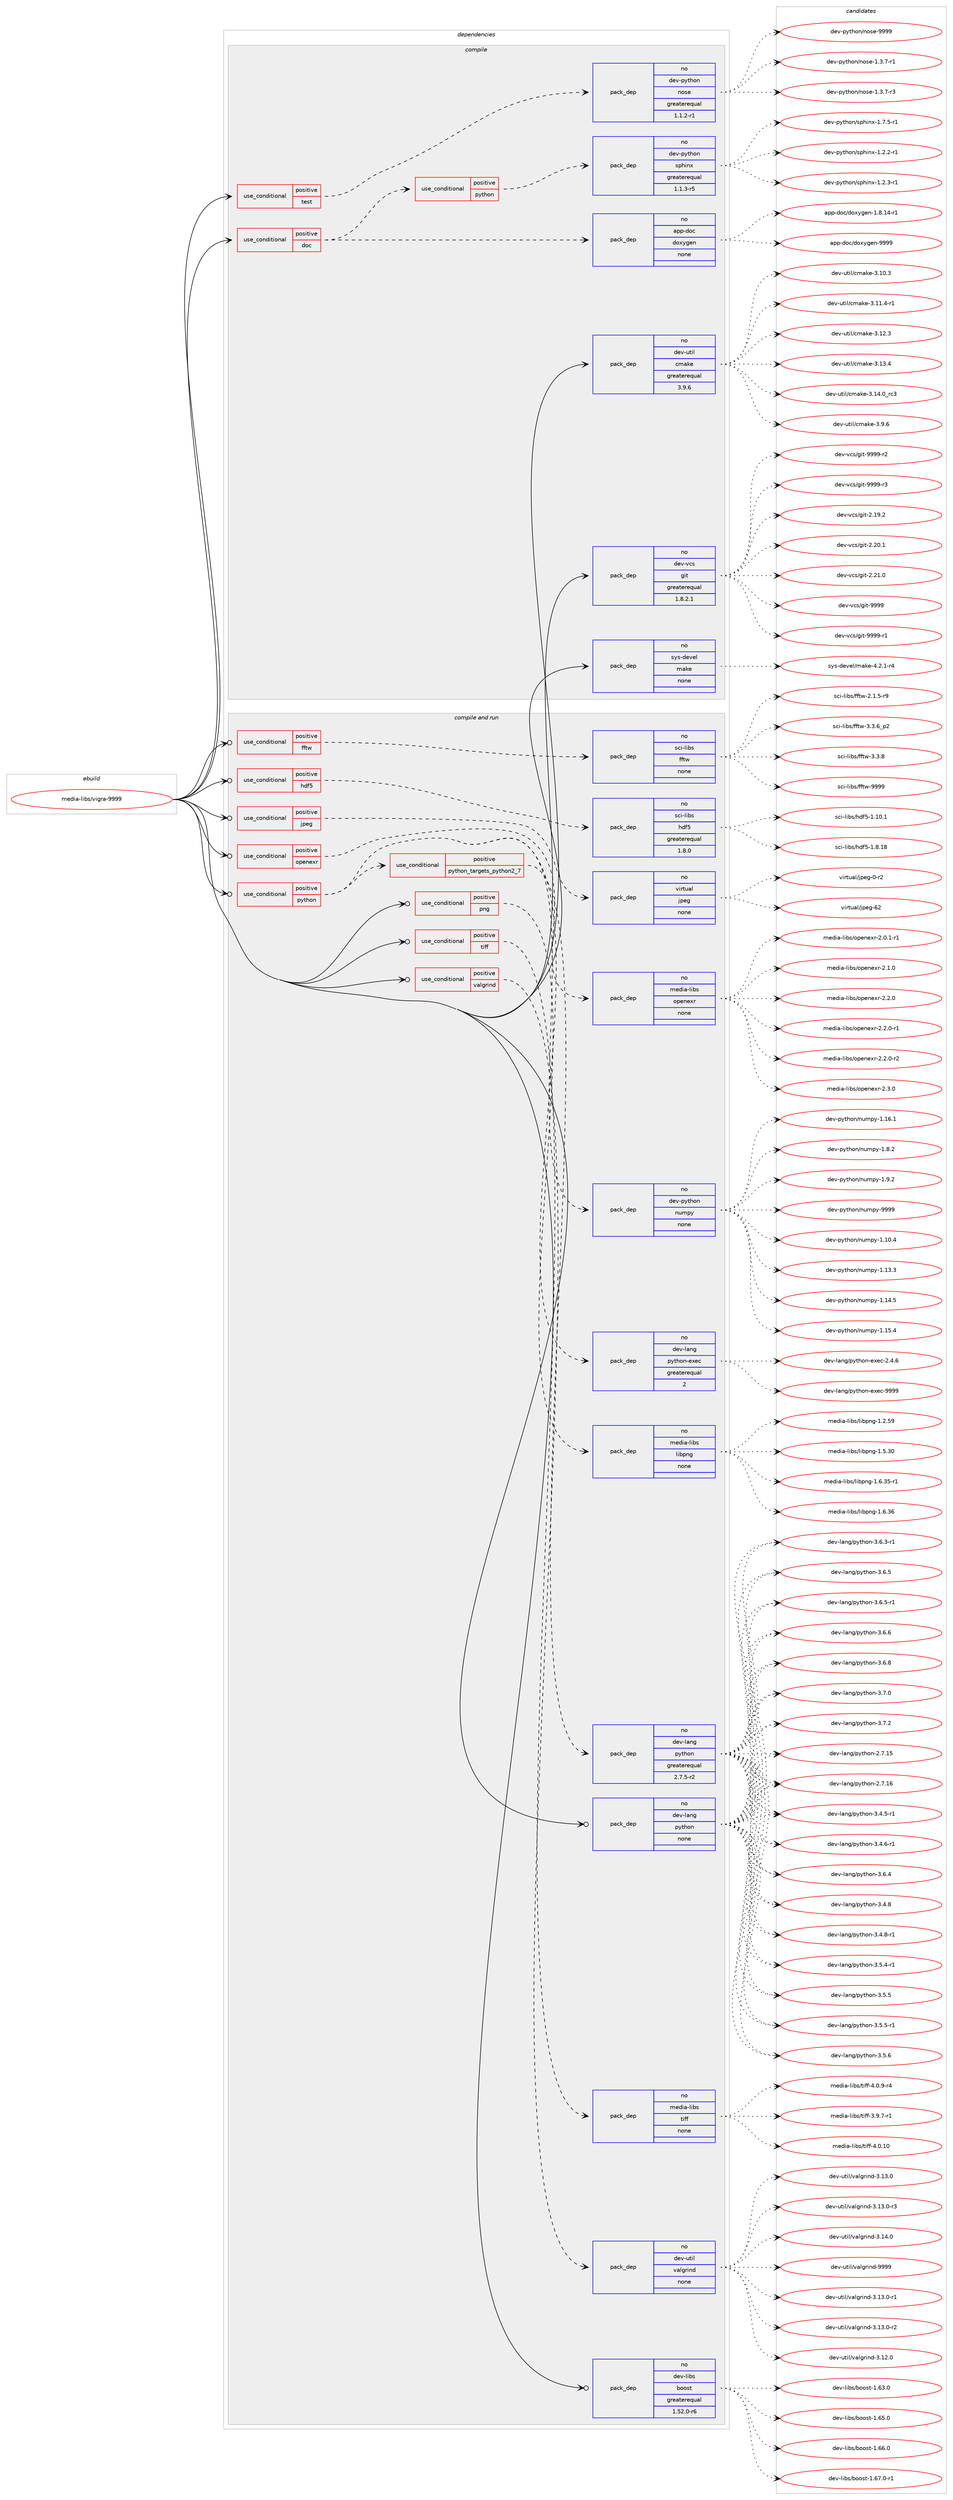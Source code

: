 digraph prolog {

# *************
# Graph options
# *************

newrank=true;
concentrate=true;
compound=true;
graph [rankdir=LR,fontname=Helvetica,fontsize=10,ranksep=1.5];#, ranksep=2.5, nodesep=0.2];
edge  [arrowhead=vee];
node  [fontname=Helvetica,fontsize=10];

# **********
# The ebuild
# **********

subgraph cluster_leftcol {
color=gray;
rank=same;
label=<<i>ebuild</i>>;
id [label="media-libs/vigra-9999", color=red, width=4, href="../media-libs/vigra-9999.svg"];
}

# ****************
# The dependencies
# ****************

subgraph cluster_midcol {
color=gray;
label=<<i>dependencies</i>>;
subgraph cluster_compile {
fillcolor="#eeeeee";
style=filled;
label=<<i>compile</i>>;
subgraph cond436006 {
dependency1618635 [label=<<TABLE BORDER="0" CELLBORDER="1" CELLSPACING="0" CELLPADDING="4"><TR><TD ROWSPAN="3" CELLPADDING="10">use_conditional</TD></TR><TR><TD>positive</TD></TR><TR><TD>doc</TD></TR></TABLE>>, shape=none, color=red];
subgraph pack1156533 {
dependency1618636 [label=<<TABLE BORDER="0" CELLBORDER="1" CELLSPACING="0" CELLPADDING="4" WIDTH="220"><TR><TD ROWSPAN="6" CELLPADDING="30">pack_dep</TD></TR><TR><TD WIDTH="110">no</TD></TR><TR><TD>app-doc</TD></TR><TR><TD>doxygen</TD></TR><TR><TD>none</TD></TR><TR><TD></TD></TR></TABLE>>, shape=none, color=blue];
}
dependency1618635:e -> dependency1618636:w [weight=20,style="dashed",arrowhead="vee"];
subgraph cond436007 {
dependency1618637 [label=<<TABLE BORDER="0" CELLBORDER="1" CELLSPACING="0" CELLPADDING="4"><TR><TD ROWSPAN="3" CELLPADDING="10">use_conditional</TD></TR><TR><TD>positive</TD></TR><TR><TD>python</TD></TR></TABLE>>, shape=none, color=red];
subgraph pack1156534 {
dependency1618638 [label=<<TABLE BORDER="0" CELLBORDER="1" CELLSPACING="0" CELLPADDING="4" WIDTH="220"><TR><TD ROWSPAN="6" CELLPADDING="30">pack_dep</TD></TR><TR><TD WIDTH="110">no</TD></TR><TR><TD>dev-python</TD></TR><TR><TD>sphinx</TD></TR><TR><TD>greaterequal</TD></TR><TR><TD>1.1.3-r5</TD></TR></TABLE>>, shape=none, color=blue];
}
dependency1618637:e -> dependency1618638:w [weight=20,style="dashed",arrowhead="vee"];
}
dependency1618635:e -> dependency1618637:w [weight=20,style="dashed",arrowhead="vee"];
}
id:e -> dependency1618635:w [weight=20,style="solid",arrowhead="vee"];
subgraph cond436008 {
dependency1618639 [label=<<TABLE BORDER="0" CELLBORDER="1" CELLSPACING="0" CELLPADDING="4"><TR><TD ROWSPAN="3" CELLPADDING="10">use_conditional</TD></TR><TR><TD>positive</TD></TR><TR><TD>test</TD></TR></TABLE>>, shape=none, color=red];
subgraph pack1156535 {
dependency1618640 [label=<<TABLE BORDER="0" CELLBORDER="1" CELLSPACING="0" CELLPADDING="4" WIDTH="220"><TR><TD ROWSPAN="6" CELLPADDING="30">pack_dep</TD></TR><TR><TD WIDTH="110">no</TD></TR><TR><TD>dev-python</TD></TR><TR><TD>nose</TD></TR><TR><TD>greaterequal</TD></TR><TR><TD>1.1.2-r1</TD></TR></TABLE>>, shape=none, color=blue];
}
dependency1618639:e -> dependency1618640:w [weight=20,style="dashed",arrowhead="vee"];
}
id:e -> dependency1618639:w [weight=20,style="solid",arrowhead="vee"];
subgraph pack1156536 {
dependency1618641 [label=<<TABLE BORDER="0" CELLBORDER="1" CELLSPACING="0" CELLPADDING="4" WIDTH="220"><TR><TD ROWSPAN="6" CELLPADDING="30">pack_dep</TD></TR><TR><TD WIDTH="110">no</TD></TR><TR><TD>dev-util</TD></TR><TR><TD>cmake</TD></TR><TR><TD>greaterequal</TD></TR><TR><TD>3.9.6</TD></TR></TABLE>>, shape=none, color=blue];
}
id:e -> dependency1618641:w [weight=20,style="solid",arrowhead="vee"];
subgraph pack1156537 {
dependency1618642 [label=<<TABLE BORDER="0" CELLBORDER="1" CELLSPACING="0" CELLPADDING="4" WIDTH="220"><TR><TD ROWSPAN="6" CELLPADDING="30">pack_dep</TD></TR><TR><TD WIDTH="110">no</TD></TR><TR><TD>dev-vcs</TD></TR><TR><TD>git</TD></TR><TR><TD>greaterequal</TD></TR><TR><TD>1.8.2.1</TD></TR></TABLE>>, shape=none, color=blue];
}
id:e -> dependency1618642:w [weight=20,style="solid",arrowhead="vee"];
subgraph pack1156538 {
dependency1618643 [label=<<TABLE BORDER="0" CELLBORDER="1" CELLSPACING="0" CELLPADDING="4" WIDTH="220"><TR><TD ROWSPAN="6" CELLPADDING="30">pack_dep</TD></TR><TR><TD WIDTH="110">no</TD></TR><TR><TD>sys-devel</TD></TR><TR><TD>make</TD></TR><TR><TD>none</TD></TR><TR><TD></TD></TR></TABLE>>, shape=none, color=blue];
}
id:e -> dependency1618643:w [weight=20,style="solid",arrowhead="vee"];
}
subgraph cluster_compileandrun {
fillcolor="#eeeeee";
style=filled;
label=<<i>compile and run</i>>;
subgraph cond436009 {
dependency1618644 [label=<<TABLE BORDER="0" CELLBORDER="1" CELLSPACING="0" CELLPADDING="4"><TR><TD ROWSPAN="3" CELLPADDING="10">use_conditional</TD></TR><TR><TD>positive</TD></TR><TR><TD>fftw</TD></TR></TABLE>>, shape=none, color=red];
subgraph pack1156539 {
dependency1618645 [label=<<TABLE BORDER="0" CELLBORDER="1" CELLSPACING="0" CELLPADDING="4" WIDTH="220"><TR><TD ROWSPAN="6" CELLPADDING="30">pack_dep</TD></TR><TR><TD WIDTH="110">no</TD></TR><TR><TD>sci-libs</TD></TR><TR><TD>fftw</TD></TR><TR><TD>none</TD></TR><TR><TD></TD></TR></TABLE>>, shape=none, color=blue];
}
dependency1618644:e -> dependency1618645:w [weight=20,style="dashed",arrowhead="vee"];
}
id:e -> dependency1618644:w [weight=20,style="solid",arrowhead="odotvee"];
subgraph cond436010 {
dependency1618646 [label=<<TABLE BORDER="0" CELLBORDER="1" CELLSPACING="0" CELLPADDING="4"><TR><TD ROWSPAN="3" CELLPADDING="10">use_conditional</TD></TR><TR><TD>positive</TD></TR><TR><TD>hdf5</TD></TR></TABLE>>, shape=none, color=red];
subgraph pack1156540 {
dependency1618647 [label=<<TABLE BORDER="0" CELLBORDER="1" CELLSPACING="0" CELLPADDING="4" WIDTH="220"><TR><TD ROWSPAN="6" CELLPADDING="30">pack_dep</TD></TR><TR><TD WIDTH="110">no</TD></TR><TR><TD>sci-libs</TD></TR><TR><TD>hdf5</TD></TR><TR><TD>greaterequal</TD></TR><TR><TD>1.8.0</TD></TR></TABLE>>, shape=none, color=blue];
}
dependency1618646:e -> dependency1618647:w [weight=20,style="dashed",arrowhead="vee"];
}
id:e -> dependency1618646:w [weight=20,style="solid",arrowhead="odotvee"];
subgraph cond436011 {
dependency1618648 [label=<<TABLE BORDER="0" CELLBORDER="1" CELLSPACING="0" CELLPADDING="4"><TR><TD ROWSPAN="3" CELLPADDING="10">use_conditional</TD></TR><TR><TD>positive</TD></TR><TR><TD>jpeg</TD></TR></TABLE>>, shape=none, color=red];
subgraph pack1156541 {
dependency1618649 [label=<<TABLE BORDER="0" CELLBORDER="1" CELLSPACING="0" CELLPADDING="4" WIDTH="220"><TR><TD ROWSPAN="6" CELLPADDING="30">pack_dep</TD></TR><TR><TD WIDTH="110">no</TD></TR><TR><TD>virtual</TD></TR><TR><TD>jpeg</TD></TR><TR><TD>none</TD></TR><TR><TD></TD></TR></TABLE>>, shape=none, color=blue];
}
dependency1618648:e -> dependency1618649:w [weight=20,style="dashed",arrowhead="vee"];
}
id:e -> dependency1618648:w [weight=20,style="solid",arrowhead="odotvee"];
subgraph cond436012 {
dependency1618650 [label=<<TABLE BORDER="0" CELLBORDER="1" CELLSPACING="0" CELLPADDING="4"><TR><TD ROWSPAN="3" CELLPADDING="10">use_conditional</TD></TR><TR><TD>positive</TD></TR><TR><TD>openexr</TD></TR></TABLE>>, shape=none, color=red];
subgraph pack1156542 {
dependency1618651 [label=<<TABLE BORDER="0" CELLBORDER="1" CELLSPACING="0" CELLPADDING="4" WIDTH="220"><TR><TD ROWSPAN="6" CELLPADDING="30">pack_dep</TD></TR><TR><TD WIDTH="110">no</TD></TR><TR><TD>media-libs</TD></TR><TR><TD>openexr</TD></TR><TR><TD>none</TD></TR><TR><TD></TD></TR></TABLE>>, shape=none, color=blue];
}
dependency1618650:e -> dependency1618651:w [weight=20,style="dashed",arrowhead="vee"];
}
id:e -> dependency1618650:w [weight=20,style="solid",arrowhead="odotvee"];
subgraph cond436013 {
dependency1618652 [label=<<TABLE BORDER="0" CELLBORDER="1" CELLSPACING="0" CELLPADDING="4"><TR><TD ROWSPAN="3" CELLPADDING="10">use_conditional</TD></TR><TR><TD>positive</TD></TR><TR><TD>png</TD></TR></TABLE>>, shape=none, color=red];
subgraph pack1156543 {
dependency1618653 [label=<<TABLE BORDER="0" CELLBORDER="1" CELLSPACING="0" CELLPADDING="4" WIDTH="220"><TR><TD ROWSPAN="6" CELLPADDING="30">pack_dep</TD></TR><TR><TD WIDTH="110">no</TD></TR><TR><TD>media-libs</TD></TR><TR><TD>libpng</TD></TR><TR><TD>none</TD></TR><TR><TD></TD></TR></TABLE>>, shape=none, color=blue];
}
dependency1618652:e -> dependency1618653:w [weight=20,style="dashed",arrowhead="vee"];
}
id:e -> dependency1618652:w [weight=20,style="solid",arrowhead="odotvee"];
subgraph cond436014 {
dependency1618654 [label=<<TABLE BORDER="0" CELLBORDER="1" CELLSPACING="0" CELLPADDING="4"><TR><TD ROWSPAN="3" CELLPADDING="10">use_conditional</TD></TR><TR><TD>positive</TD></TR><TR><TD>python</TD></TR></TABLE>>, shape=none, color=red];
subgraph cond436015 {
dependency1618655 [label=<<TABLE BORDER="0" CELLBORDER="1" CELLSPACING="0" CELLPADDING="4"><TR><TD ROWSPAN="3" CELLPADDING="10">use_conditional</TD></TR><TR><TD>positive</TD></TR><TR><TD>python_targets_python2_7</TD></TR></TABLE>>, shape=none, color=red];
subgraph pack1156544 {
dependency1618656 [label=<<TABLE BORDER="0" CELLBORDER="1" CELLSPACING="0" CELLPADDING="4" WIDTH="220"><TR><TD ROWSPAN="6" CELLPADDING="30">pack_dep</TD></TR><TR><TD WIDTH="110">no</TD></TR><TR><TD>dev-lang</TD></TR><TR><TD>python</TD></TR><TR><TD>greaterequal</TD></TR><TR><TD>2.7.5-r2</TD></TR></TABLE>>, shape=none, color=blue];
}
dependency1618655:e -> dependency1618656:w [weight=20,style="dashed",arrowhead="vee"];
}
dependency1618654:e -> dependency1618655:w [weight=20,style="dashed",arrowhead="vee"];
subgraph pack1156545 {
dependency1618657 [label=<<TABLE BORDER="0" CELLBORDER="1" CELLSPACING="0" CELLPADDING="4" WIDTH="220"><TR><TD ROWSPAN="6" CELLPADDING="30">pack_dep</TD></TR><TR><TD WIDTH="110">no</TD></TR><TR><TD>dev-lang</TD></TR><TR><TD>python-exec</TD></TR><TR><TD>greaterequal</TD></TR><TR><TD>2</TD></TR></TABLE>>, shape=none, color=blue];
}
dependency1618654:e -> dependency1618657:w [weight=20,style="dashed",arrowhead="vee"];
subgraph pack1156546 {
dependency1618658 [label=<<TABLE BORDER="0" CELLBORDER="1" CELLSPACING="0" CELLPADDING="4" WIDTH="220"><TR><TD ROWSPAN="6" CELLPADDING="30">pack_dep</TD></TR><TR><TD WIDTH="110">no</TD></TR><TR><TD>dev-python</TD></TR><TR><TD>numpy</TD></TR><TR><TD>none</TD></TR><TR><TD></TD></TR></TABLE>>, shape=none, color=blue];
}
dependency1618654:e -> dependency1618658:w [weight=20,style="dashed",arrowhead="vee"];
}
id:e -> dependency1618654:w [weight=20,style="solid",arrowhead="odotvee"];
subgraph cond436016 {
dependency1618659 [label=<<TABLE BORDER="0" CELLBORDER="1" CELLSPACING="0" CELLPADDING="4"><TR><TD ROWSPAN="3" CELLPADDING="10">use_conditional</TD></TR><TR><TD>positive</TD></TR><TR><TD>tiff</TD></TR></TABLE>>, shape=none, color=red];
subgraph pack1156547 {
dependency1618660 [label=<<TABLE BORDER="0" CELLBORDER="1" CELLSPACING="0" CELLPADDING="4" WIDTH="220"><TR><TD ROWSPAN="6" CELLPADDING="30">pack_dep</TD></TR><TR><TD WIDTH="110">no</TD></TR><TR><TD>media-libs</TD></TR><TR><TD>tiff</TD></TR><TR><TD>none</TD></TR><TR><TD></TD></TR></TABLE>>, shape=none, color=blue];
}
dependency1618659:e -> dependency1618660:w [weight=20,style="dashed",arrowhead="vee"];
}
id:e -> dependency1618659:w [weight=20,style="solid",arrowhead="odotvee"];
subgraph cond436017 {
dependency1618661 [label=<<TABLE BORDER="0" CELLBORDER="1" CELLSPACING="0" CELLPADDING="4"><TR><TD ROWSPAN="3" CELLPADDING="10">use_conditional</TD></TR><TR><TD>positive</TD></TR><TR><TD>valgrind</TD></TR></TABLE>>, shape=none, color=red];
subgraph pack1156548 {
dependency1618662 [label=<<TABLE BORDER="0" CELLBORDER="1" CELLSPACING="0" CELLPADDING="4" WIDTH="220"><TR><TD ROWSPAN="6" CELLPADDING="30">pack_dep</TD></TR><TR><TD WIDTH="110">no</TD></TR><TR><TD>dev-util</TD></TR><TR><TD>valgrind</TD></TR><TR><TD>none</TD></TR><TR><TD></TD></TR></TABLE>>, shape=none, color=blue];
}
dependency1618661:e -> dependency1618662:w [weight=20,style="dashed",arrowhead="vee"];
}
id:e -> dependency1618661:w [weight=20,style="solid",arrowhead="odotvee"];
subgraph pack1156549 {
dependency1618663 [label=<<TABLE BORDER="0" CELLBORDER="1" CELLSPACING="0" CELLPADDING="4" WIDTH="220"><TR><TD ROWSPAN="6" CELLPADDING="30">pack_dep</TD></TR><TR><TD WIDTH="110">no</TD></TR><TR><TD>dev-lang</TD></TR><TR><TD>python</TD></TR><TR><TD>none</TD></TR><TR><TD></TD></TR></TABLE>>, shape=none, color=blue];
}
id:e -> dependency1618663:w [weight=20,style="solid",arrowhead="odotvee"];
subgraph pack1156550 {
dependency1618664 [label=<<TABLE BORDER="0" CELLBORDER="1" CELLSPACING="0" CELLPADDING="4" WIDTH="220"><TR><TD ROWSPAN="6" CELLPADDING="30">pack_dep</TD></TR><TR><TD WIDTH="110">no</TD></TR><TR><TD>dev-libs</TD></TR><TR><TD>boost</TD></TR><TR><TD>greaterequal</TD></TR><TR><TD>1.52.0-r6</TD></TR></TABLE>>, shape=none, color=blue];
}
id:e -> dependency1618664:w [weight=20,style="solid",arrowhead="odotvee"];
}
subgraph cluster_run {
fillcolor="#eeeeee";
style=filled;
label=<<i>run</i>>;
}
}

# **************
# The candidates
# **************

subgraph cluster_choices {
rank=same;
color=gray;
label=<<i>candidates</i>>;

subgraph choice1156533 {
color=black;
nodesep=1;
choice97112112451001119947100111120121103101110454946564649524511449 [label="app-doc/doxygen-1.8.14-r1", color=red, width=4,href="../app-doc/doxygen-1.8.14-r1.svg"];
choice971121124510011199471001111201211031011104557575757 [label="app-doc/doxygen-9999", color=red, width=4,href="../app-doc/doxygen-9999.svg"];
dependency1618636:e -> choice97112112451001119947100111120121103101110454946564649524511449:w [style=dotted,weight="100"];
dependency1618636:e -> choice971121124510011199471001111201211031011104557575757:w [style=dotted,weight="100"];
}
subgraph choice1156534 {
color=black;
nodesep=1;
choice10010111845112121116104111110471151121041051101204549465046504511449 [label="dev-python/sphinx-1.2.2-r1", color=red, width=4,href="../dev-python/sphinx-1.2.2-r1.svg"];
choice10010111845112121116104111110471151121041051101204549465046514511449 [label="dev-python/sphinx-1.2.3-r1", color=red, width=4,href="../dev-python/sphinx-1.2.3-r1.svg"];
choice10010111845112121116104111110471151121041051101204549465546534511449 [label="dev-python/sphinx-1.7.5-r1", color=red, width=4,href="../dev-python/sphinx-1.7.5-r1.svg"];
dependency1618638:e -> choice10010111845112121116104111110471151121041051101204549465046504511449:w [style=dotted,weight="100"];
dependency1618638:e -> choice10010111845112121116104111110471151121041051101204549465046514511449:w [style=dotted,weight="100"];
dependency1618638:e -> choice10010111845112121116104111110471151121041051101204549465546534511449:w [style=dotted,weight="100"];
}
subgraph choice1156535 {
color=black;
nodesep=1;
choice10010111845112121116104111110471101111151014549465146554511449 [label="dev-python/nose-1.3.7-r1", color=red, width=4,href="../dev-python/nose-1.3.7-r1.svg"];
choice10010111845112121116104111110471101111151014549465146554511451 [label="dev-python/nose-1.3.7-r3", color=red, width=4,href="../dev-python/nose-1.3.7-r3.svg"];
choice10010111845112121116104111110471101111151014557575757 [label="dev-python/nose-9999", color=red, width=4,href="../dev-python/nose-9999.svg"];
dependency1618640:e -> choice10010111845112121116104111110471101111151014549465146554511449:w [style=dotted,weight="100"];
dependency1618640:e -> choice10010111845112121116104111110471101111151014549465146554511451:w [style=dotted,weight="100"];
dependency1618640:e -> choice10010111845112121116104111110471101111151014557575757:w [style=dotted,weight="100"];
}
subgraph choice1156536 {
color=black;
nodesep=1;
choice1001011184511711610510847991099710710145514649484651 [label="dev-util/cmake-3.10.3", color=red, width=4,href="../dev-util/cmake-3.10.3.svg"];
choice10010111845117116105108479910997107101455146494946524511449 [label="dev-util/cmake-3.11.4-r1", color=red, width=4,href="../dev-util/cmake-3.11.4-r1.svg"];
choice1001011184511711610510847991099710710145514649504651 [label="dev-util/cmake-3.12.3", color=red, width=4,href="../dev-util/cmake-3.12.3.svg"];
choice1001011184511711610510847991099710710145514649514652 [label="dev-util/cmake-3.13.4", color=red, width=4,href="../dev-util/cmake-3.13.4.svg"];
choice1001011184511711610510847991099710710145514649524648951149951 [label="dev-util/cmake-3.14.0_rc3", color=red, width=4,href="../dev-util/cmake-3.14.0_rc3.svg"];
choice10010111845117116105108479910997107101455146574654 [label="dev-util/cmake-3.9.6", color=red, width=4,href="../dev-util/cmake-3.9.6.svg"];
dependency1618641:e -> choice1001011184511711610510847991099710710145514649484651:w [style=dotted,weight="100"];
dependency1618641:e -> choice10010111845117116105108479910997107101455146494946524511449:w [style=dotted,weight="100"];
dependency1618641:e -> choice1001011184511711610510847991099710710145514649504651:w [style=dotted,weight="100"];
dependency1618641:e -> choice1001011184511711610510847991099710710145514649514652:w [style=dotted,weight="100"];
dependency1618641:e -> choice1001011184511711610510847991099710710145514649524648951149951:w [style=dotted,weight="100"];
dependency1618641:e -> choice10010111845117116105108479910997107101455146574654:w [style=dotted,weight="100"];
}
subgraph choice1156537 {
color=black;
nodesep=1;
choice10010111845118991154710310511645504649574650 [label="dev-vcs/git-2.19.2", color=red, width=4,href="../dev-vcs/git-2.19.2.svg"];
choice10010111845118991154710310511645504650484649 [label="dev-vcs/git-2.20.1", color=red, width=4,href="../dev-vcs/git-2.20.1.svg"];
choice10010111845118991154710310511645504650494648 [label="dev-vcs/git-2.21.0", color=red, width=4,href="../dev-vcs/git-2.21.0.svg"];
choice1001011184511899115471031051164557575757 [label="dev-vcs/git-9999", color=red, width=4,href="../dev-vcs/git-9999.svg"];
choice10010111845118991154710310511645575757574511449 [label="dev-vcs/git-9999-r1", color=red, width=4,href="../dev-vcs/git-9999-r1.svg"];
choice10010111845118991154710310511645575757574511450 [label="dev-vcs/git-9999-r2", color=red, width=4,href="../dev-vcs/git-9999-r2.svg"];
choice10010111845118991154710310511645575757574511451 [label="dev-vcs/git-9999-r3", color=red, width=4,href="../dev-vcs/git-9999-r3.svg"];
dependency1618642:e -> choice10010111845118991154710310511645504649574650:w [style=dotted,weight="100"];
dependency1618642:e -> choice10010111845118991154710310511645504650484649:w [style=dotted,weight="100"];
dependency1618642:e -> choice10010111845118991154710310511645504650494648:w [style=dotted,weight="100"];
dependency1618642:e -> choice1001011184511899115471031051164557575757:w [style=dotted,weight="100"];
dependency1618642:e -> choice10010111845118991154710310511645575757574511449:w [style=dotted,weight="100"];
dependency1618642:e -> choice10010111845118991154710310511645575757574511450:w [style=dotted,weight="100"];
dependency1618642:e -> choice10010111845118991154710310511645575757574511451:w [style=dotted,weight="100"];
}
subgraph choice1156538 {
color=black;
nodesep=1;
choice1151211154510010111810110847109971071014552465046494511452 [label="sys-devel/make-4.2.1-r4", color=red, width=4,href="../sys-devel/make-4.2.1-r4.svg"];
dependency1618643:e -> choice1151211154510010111810110847109971071014552465046494511452:w [style=dotted,weight="100"];
}
subgraph choice1156539 {
color=black;
nodesep=1;
choice115991054510810598115471021021161194550464946534511457 [label="sci-libs/fftw-2.1.5-r9", color=red, width=4,href="../sci-libs/fftw-2.1.5-r9.svg"];
choice115991054510810598115471021021161194551465146549511250 [label="sci-libs/fftw-3.3.6_p2", color=red, width=4,href="../sci-libs/fftw-3.3.6_p2.svg"];
choice11599105451081059811547102102116119455146514656 [label="sci-libs/fftw-3.3.8", color=red, width=4,href="../sci-libs/fftw-3.3.8.svg"];
choice115991054510810598115471021021161194557575757 [label="sci-libs/fftw-9999", color=red, width=4,href="../sci-libs/fftw-9999.svg"];
dependency1618645:e -> choice115991054510810598115471021021161194550464946534511457:w [style=dotted,weight="100"];
dependency1618645:e -> choice115991054510810598115471021021161194551465146549511250:w [style=dotted,weight="100"];
dependency1618645:e -> choice11599105451081059811547102102116119455146514656:w [style=dotted,weight="100"];
dependency1618645:e -> choice115991054510810598115471021021161194557575757:w [style=dotted,weight="100"];
}
subgraph choice1156540 {
color=black;
nodesep=1;
choice115991054510810598115471041001025345494649484649 [label="sci-libs/hdf5-1.10.1", color=red, width=4,href="../sci-libs/hdf5-1.10.1.svg"];
choice115991054510810598115471041001025345494656464956 [label="sci-libs/hdf5-1.8.18", color=red, width=4,href="../sci-libs/hdf5-1.8.18.svg"];
dependency1618647:e -> choice115991054510810598115471041001025345494649484649:w [style=dotted,weight="100"];
dependency1618647:e -> choice115991054510810598115471041001025345494656464956:w [style=dotted,weight="100"];
}
subgraph choice1156541 {
color=black;
nodesep=1;
choice118105114116117971084710611210110345484511450 [label="virtual/jpeg-0-r2", color=red, width=4,href="../virtual/jpeg-0-r2.svg"];
choice1181051141161179710847106112101103455450 [label="virtual/jpeg-62", color=red, width=4,href="../virtual/jpeg-62.svg"];
dependency1618649:e -> choice118105114116117971084710611210110345484511450:w [style=dotted,weight="100"];
dependency1618649:e -> choice1181051141161179710847106112101103455450:w [style=dotted,weight="100"];
}
subgraph choice1156542 {
color=black;
nodesep=1;
choice109101100105974510810598115471111121011101011201144550464846494511449 [label="media-libs/openexr-2.0.1-r1", color=red, width=4,href="../media-libs/openexr-2.0.1-r1.svg"];
choice10910110010597451081059811547111112101110101120114455046494648 [label="media-libs/openexr-2.1.0", color=red, width=4,href="../media-libs/openexr-2.1.0.svg"];
choice10910110010597451081059811547111112101110101120114455046504648 [label="media-libs/openexr-2.2.0", color=red, width=4,href="../media-libs/openexr-2.2.0.svg"];
choice109101100105974510810598115471111121011101011201144550465046484511449 [label="media-libs/openexr-2.2.0-r1", color=red, width=4,href="../media-libs/openexr-2.2.0-r1.svg"];
choice109101100105974510810598115471111121011101011201144550465046484511450 [label="media-libs/openexr-2.2.0-r2", color=red, width=4,href="../media-libs/openexr-2.2.0-r2.svg"];
choice10910110010597451081059811547111112101110101120114455046514648 [label="media-libs/openexr-2.3.0", color=red, width=4,href="../media-libs/openexr-2.3.0.svg"];
dependency1618651:e -> choice109101100105974510810598115471111121011101011201144550464846494511449:w [style=dotted,weight="100"];
dependency1618651:e -> choice10910110010597451081059811547111112101110101120114455046494648:w [style=dotted,weight="100"];
dependency1618651:e -> choice10910110010597451081059811547111112101110101120114455046504648:w [style=dotted,weight="100"];
dependency1618651:e -> choice109101100105974510810598115471111121011101011201144550465046484511449:w [style=dotted,weight="100"];
dependency1618651:e -> choice109101100105974510810598115471111121011101011201144550465046484511450:w [style=dotted,weight="100"];
dependency1618651:e -> choice10910110010597451081059811547111112101110101120114455046514648:w [style=dotted,weight="100"];
}
subgraph choice1156543 {
color=black;
nodesep=1;
choice109101100105974510810598115471081059811211010345494650465357 [label="media-libs/libpng-1.2.59", color=red, width=4,href="../media-libs/libpng-1.2.59.svg"];
choice109101100105974510810598115471081059811211010345494653465148 [label="media-libs/libpng-1.5.30", color=red, width=4,href="../media-libs/libpng-1.5.30.svg"];
choice1091011001059745108105981154710810598112110103454946544651534511449 [label="media-libs/libpng-1.6.35-r1", color=red, width=4,href="../media-libs/libpng-1.6.35-r1.svg"];
choice109101100105974510810598115471081059811211010345494654465154 [label="media-libs/libpng-1.6.36", color=red, width=4,href="../media-libs/libpng-1.6.36.svg"];
dependency1618653:e -> choice109101100105974510810598115471081059811211010345494650465357:w [style=dotted,weight="100"];
dependency1618653:e -> choice109101100105974510810598115471081059811211010345494653465148:w [style=dotted,weight="100"];
dependency1618653:e -> choice1091011001059745108105981154710810598112110103454946544651534511449:w [style=dotted,weight="100"];
dependency1618653:e -> choice109101100105974510810598115471081059811211010345494654465154:w [style=dotted,weight="100"];
}
subgraph choice1156544 {
color=black;
nodesep=1;
choice10010111845108971101034711212111610411111045504655464953 [label="dev-lang/python-2.7.15", color=red, width=4,href="../dev-lang/python-2.7.15.svg"];
choice10010111845108971101034711212111610411111045504655464954 [label="dev-lang/python-2.7.16", color=red, width=4,href="../dev-lang/python-2.7.16.svg"];
choice1001011184510897110103471121211161041111104551465246534511449 [label="dev-lang/python-3.4.5-r1", color=red, width=4,href="../dev-lang/python-3.4.5-r1.svg"];
choice1001011184510897110103471121211161041111104551465246544511449 [label="dev-lang/python-3.4.6-r1", color=red, width=4,href="../dev-lang/python-3.4.6-r1.svg"];
choice100101118451089711010347112121116104111110455146524656 [label="dev-lang/python-3.4.8", color=red, width=4,href="../dev-lang/python-3.4.8.svg"];
choice1001011184510897110103471121211161041111104551465246564511449 [label="dev-lang/python-3.4.8-r1", color=red, width=4,href="../dev-lang/python-3.4.8-r1.svg"];
choice1001011184510897110103471121211161041111104551465346524511449 [label="dev-lang/python-3.5.4-r1", color=red, width=4,href="../dev-lang/python-3.5.4-r1.svg"];
choice100101118451089711010347112121116104111110455146534653 [label="dev-lang/python-3.5.5", color=red, width=4,href="../dev-lang/python-3.5.5.svg"];
choice1001011184510897110103471121211161041111104551465346534511449 [label="dev-lang/python-3.5.5-r1", color=red, width=4,href="../dev-lang/python-3.5.5-r1.svg"];
choice100101118451089711010347112121116104111110455146534654 [label="dev-lang/python-3.5.6", color=red, width=4,href="../dev-lang/python-3.5.6.svg"];
choice1001011184510897110103471121211161041111104551465446514511449 [label="dev-lang/python-3.6.3-r1", color=red, width=4,href="../dev-lang/python-3.6.3-r1.svg"];
choice100101118451089711010347112121116104111110455146544652 [label="dev-lang/python-3.6.4", color=red, width=4,href="../dev-lang/python-3.6.4.svg"];
choice100101118451089711010347112121116104111110455146544653 [label="dev-lang/python-3.6.5", color=red, width=4,href="../dev-lang/python-3.6.5.svg"];
choice1001011184510897110103471121211161041111104551465446534511449 [label="dev-lang/python-3.6.5-r1", color=red, width=4,href="../dev-lang/python-3.6.5-r1.svg"];
choice100101118451089711010347112121116104111110455146544654 [label="dev-lang/python-3.6.6", color=red, width=4,href="../dev-lang/python-3.6.6.svg"];
choice100101118451089711010347112121116104111110455146544656 [label="dev-lang/python-3.6.8", color=red, width=4,href="../dev-lang/python-3.6.8.svg"];
choice100101118451089711010347112121116104111110455146554648 [label="dev-lang/python-3.7.0", color=red, width=4,href="../dev-lang/python-3.7.0.svg"];
choice100101118451089711010347112121116104111110455146554650 [label="dev-lang/python-3.7.2", color=red, width=4,href="../dev-lang/python-3.7.2.svg"];
dependency1618656:e -> choice10010111845108971101034711212111610411111045504655464953:w [style=dotted,weight="100"];
dependency1618656:e -> choice10010111845108971101034711212111610411111045504655464954:w [style=dotted,weight="100"];
dependency1618656:e -> choice1001011184510897110103471121211161041111104551465246534511449:w [style=dotted,weight="100"];
dependency1618656:e -> choice1001011184510897110103471121211161041111104551465246544511449:w [style=dotted,weight="100"];
dependency1618656:e -> choice100101118451089711010347112121116104111110455146524656:w [style=dotted,weight="100"];
dependency1618656:e -> choice1001011184510897110103471121211161041111104551465246564511449:w [style=dotted,weight="100"];
dependency1618656:e -> choice1001011184510897110103471121211161041111104551465346524511449:w [style=dotted,weight="100"];
dependency1618656:e -> choice100101118451089711010347112121116104111110455146534653:w [style=dotted,weight="100"];
dependency1618656:e -> choice1001011184510897110103471121211161041111104551465346534511449:w [style=dotted,weight="100"];
dependency1618656:e -> choice100101118451089711010347112121116104111110455146534654:w [style=dotted,weight="100"];
dependency1618656:e -> choice1001011184510897110103471121211161041111104551465446514511449:w [style=dotted,weight="100"];
dependency1618656:e -> choice100101118451089711010347112121116104111110455146544652:w [style=dotted,weight="100"];
dependency1618656:e -> choice100101118451089711010347112121116104111110455146544653:w [style=dotted,weight="100"];
dependency1618656:e -> choice1001011184510897110103471121211161041111104551465446534511449:w [style=dotted,weight="100"];
dependency1618656:e -> choice100101118451089711010347112121116104111110455146544654:w [style=dotted,weight="100"];
dependency1618656:e -> choice100101118451089711010347112121116104111110455146544656:w [style=dotted,weight="100"];
dependency1618656:e -> choice100101118451089711010347112121116104111110455146554648:w [style=dotted,weight="100"];
dependency1618656:e -> choice100101118451089711010347112121116104111110455146554650:w [style=dotted,weight="100"];
}
subgraph choice1156545 {
color=black;
nodesep=1;
choice1001011184510897110103471121211161041111104510112010199455046524654 [label="dev-lang/python-exec-2.4.6", color=red, width=4,href="../dev-lang/python-exec-2.4.6.svg"];
choice10010111845108971101034711212111610411111045101120101994557575757 [label="dev-lang/python-exec-9999", color=red, width=4,href="../dev-lang/python-exec-9999.svg"];
dependency1618657:e -> choice1001011184510897110103471121211161041111104510112010199455046524654:w [style=dotted,weight="100"];
dependency1618657:e -> choice10010111845108971101034711212111610411111045101120101994557575757:w [style=dotted,weight="100"];
}
subgraph choice1156546 {
color=black;
nodesep=1;
choice100101118451121211161041111104711011710911212145494649484652 [label="dev-python/numpy-1.10.4", color=red, width=4,href="../dev-python/numpy-1.10.4.svg"];
choice100101118451121211161041111104711011710911212145494649514651 [label="dev-python/numpy-1.13.3", color=red, width=4,href="../dev-python/numpy-1.13.3.svg"];
choice100101118451121211161041111104711011710911212145494649524653 [label="dev-python/numpy-1.14.5", color=red, width=4,href="../dev-python/numpy-1.14.5.svg"];
choice100101118451121211161041111104711011710911212145494649534652 [label="dev-python/numpy-1.15.4", color=red, width=4,href="../dev-python/numpy-1.15.4.svg"];
choice100101118451121211161041111104711011710911212145494649544649 [label="dev-python/numpy-1.16.1", color=red, width=4,href="../dev-python/numpy-1.16.1.svg"];
choice1001011184511212111610411111047110117109112121454946564650 [label="dev-python/numpy-1.8.2", color=red, width=4,href="../dev-python/numpy-1.8.2.svg"];
choice1001011184511212111610411111047110117109112121454946574650 [label="dev-python/numpy-1.9.2", color=red, width=4,href="../dev-python/numpy-1.9.2.svg"];
choice10010111845112121116104111110471101171091121214557575757 [label="dev-python/numpy-9999", color=red, width=4,href="../dev-python/numpy-9999.svg"];
dependency1618658:e -> choice100101118451121211161041111104711011710911212145494649484652:w [style=dotted,weight="100"];
dependency1618658:e -> choice100101118451121211161041111104711011710911212145494649514651:w [style=dotted,weight="100"];
dependency1618658:e -> choice100101118451121211161041111104711011710911212145494649524653:w [style=dotted,weight="100"];
dependency1618658:e -> choice100101118451121211161041111104711011710911212145494649534652:w [style=dotted,weight="100"];
dependency1618658:e -> choice100101118451121211161041111104711011710911212145494649544649:w [style=dotted,weight="100"];
dependency1618658:e -> choice1001011184511212111610411111047110117109112121454946564650:w [style=dotted,weight="100"];
dependency1618658:e -> choice1001011184511212111610411111047110117109112121454946574650:w [style=dotted,weight="100"];
dependency1618658:e -> choice10010111845112121116104111110471101171091121214557575757:w [style=dotted,weight="100"];
}
subgraph choice1156547 {
color=black;
nodesep=1;
choice109101100105974510810598115471161051021024551465746554511449 [label="media-libs/tiff-3.9.7-r1", color=red, width=4,href="../media-libs/tiff-3.9.7-r1.svg"];
choice1091011001059745108105981154711610510210245524648464948 [label="media-libs/tiff-4.0.10", color=red, width=4,href="../media-libs/tiff-4.0.10.svg"];
choice109101100105974510810598115471161051021024552464846574511452 [label="media-libs/tiff-4.0.9-r4", color=red, width=4,href="../media-libs/tiff-4.0.9-r4.svg"];
dependency1618660:e -> choice109101100105974510810598115471161051021024551465746554511449:w [style=dotted,weight="100"];
dependency1618660:e -> choice1091011001059745108105981154711610510210245524648464948:w [style=dotted,weight="100"];
dependency1618660:e -> choice109101100105974510810598115471161051021024552464846574511452:w [style=dotted,weight="100"];
}
subgraph choice1156548 {
color=black;
nodesep=1;
choice10010111845117116105108471189710810311410511010045514649504648 [label="dev-util/valgrind-3.12.0", color=red, width=4,href="../dev-util/valgrind-3.12.0.svg"];
choice10010111845117116105108471189710810311410511010045514649514648 [label="dev-util/valgrind-3.13.0", color=red, width=4,href="../dev-util/valgrind-3.13.0.svg"];
choice100101118451171161051084711897108103114105110100455146495146484511449 [label="dev-util/valgrind-3.13.0-r1", color=red, width=4,href="../dev-util/valgrind-3.13.0-r1.svg"];
choice100101118451171161051084711897108103114105110100455146495146484511450 [label="dev-util/valgrind-3.13.0-r2", color=red, width=4,href="../dev-util/valgrind-3.13.0-r2.svg"];
choice100101118451171161051084711897108103114105110100455146495146484511451 [label="dev-util/valgrind-3.13.0-r3", color=red, width=4,href="../dev-util/valgrind-3.13.0-r3.svg"];
choice10010111845117116105108471189710810311410511010045514649524648 [label="dev-util/valgrind-3.14.0", color=red, width=4,href="../dev-util/valgrind-3.14.0.svg"];
choice1001011184511711610510847118971081031141051101004557575757 [label="dev-util/valgrind-9999", color=red, width=4,href="../dev-util/valgrind-9999.svg"];
dependency1618662:e -> choice10010111845117116105108471189710810311410511010045514649504648:w [style=dotted,weight="100"];
dependency1618662:e -> choice10010111845117116105108471189710810311410511010045514649514648:w [style=dotted,weight="100"];
dependency1618662:e -> choice100101118451171161051084711897108103114105110100455146495146484511449:w [style=dotted,weight="100"];
dependency1618662:e -> choice100101118451171161051084711897108103114105110100455146495146484511450:w [style=dotted,weight="100"];
dependency1618662:e -> choice100101118451171161051084711897108103114105110100455146495146484511451:w [style=dotted,weight="100"];
dependency1618662:e -> choice10010111845117116105108471189710810311410511010045514649524648:w [style=dotted,weight="100"];
dependency1618662:e -> choice1001011184511711610510847118971081031141051101004557575757:w [style=dotted,weight="100"];
}
subgraph choice1156549 {
color=black;
nodesep=1;
choice10010111845108971101034711212111610411111045504655464953 [label="dev-lang/python-2.7.15", color=red, width=4,href="../dev-lang/python-2.7.15.svg"];
choice10010111845108971101034711212111610411111045504655464954 [label="dev-lang/python-2.7.16", color=red, width=4,href="../dev-lang/python-2.7.16.svg"];
choice1001011184510897110103471121211161041111104551465246534511449 [label="dev-lang/python-3.4.5-r1", color=red, width=4,href="../dev-lang/python-3.4.5-r1.svg"];
choice1001011184510897110103471121211161041111104551465246544511449 [label="dev-lang/python-3.4.6-r1", color=red, width=4,href="../dev-lang/python-3.4.6-r1.svg"];
choice100101118451089711010347112121116104111110455146524656 [label="dev-lang/python-3.4.8", color=red, width=4,href="../dev-lang/python-3.4.8.svg"];
choice1001011184510897110103471121211161041111104551465246564511449 [label="dev-lang/python-3.4.8-r1", color=red, width=4,href="../dev-lang/python-3.4.8-r1.svg"];
choice1001011184510897110103471121211161041111104551465346524511449 [label="dev-lang/python-3.5.4-r1", color=red, width=4,href="../dev-lang/python-3.5.4-r1.svg"];
choice100101118451089711010347112121116104111110455146534653 [label="dev-lang/python-3.5.5", color=red, width=4,href="../dev-lang/python-3.5.5.svg"];
choice1001011184510897110103471121211161041111104551465346534511449 [label="dev-lang/python-3.5.5-r1", color=red, width=4,href="../dev-lang/python-3.5.5-r1.svg"];
choice100101118451089711010347112121116104111110455146534654 [label="dev-lang/python-3.5.6", color=red, width=4,href="../dev-lang/python-3.5.6.svg"];
choice1001011184510897110103471121211161041111104551465446514511449 [label="dev-lang/python-3.6.3-r1", color=red, width=4,href="../dev-lang/python-3.6.3-r1.svg"];
choice100101118451089711010347112121116104111110455146544652 [label="dev-lang/python-3.6.4", color=red, width=4,href="../dev-lang/python-3.6.4.svg"];
choice100101118451089711010347112121116104111110455146544653 [label="dev-lang/python-3.6.5", color=red, width=4,href="../dev-lang/python-3.6.5.svg"];
choice1001011184510897110103471121211161041111104551465446534511449 [label="dev-lang/python-3.6.5-r1", color=red, width=4,href="../dev-lang/python-3.6.5-r1.svg"];
choice100101118451089711010347112121116104111110455146544654 [label="dev-lang/python-3.6.6", color=red, width=4,href="../dev-lang/python-3.6.6.svg"];
choice100101118451089711010347112121116104111110455146544656 [label="dev-lang/python-3.6.8", color=red, width=4,href="../dev-lang/python-3.6.8.svg"];
choice100101118451089711010347112121116104111110455146554648 [label="dev-lang/python-3.7.0", color=red, width=4,href="../dev-lang/python-3.7.0.svg"];
choice100101118451089711010347112121116104111110455146554650 [label="dev-lang/python-3.7.2", color=red, width=4,href="../dev-lang/python-3.7.2.svg"];
dependency1618663:e -> choice10010111845108971101034711212111610411111045504655464953:w [style=dotted,weight="100"];
dependency1618663:e -> choice10010111845108971101034711212111610411111045504655464954:w [style=dotted,weight="100"];
dependency1618663:e -> choice1001011184510897110103471121211161041111104551465246534511449:w [style=dotted,weight="100"];
dependency1618663:e -> choice1001011184510897110103471121211161041111104551465246544511449:w [style=dotted,weight="100"];
dependency1618663:e -> choice100101118451089711010347112121116104111110455146524656:w [style=dotted,weight="100"];
dependency1618663:e -> choice1001011184510897110103471121211161041111104551465246564511449:w [style=dotted,weight="100"];
dependency1618663:e -> choice1001011184510897110103471121211161041111104551465346524511449:w [style=dotted,weight="100"];
dependency1618663:e -> choice100101118451089711010347112121116104111110455146534653:w [style=dotted,weight="100"];
dependency1618663:e -> choice1001011184510897110103471121211161041111104551465346534511449:w [style=dotted,weight="100"];
dependency1618663:e -> choice100101118451089711010347112121116104111110455146534654:w [style=dotted,weight="100"];
dependency1618663:e -> choice1001011184510897110103471121211161041111104551465446514511449:w [style=dotted,weight="100"];
dependency1618663:e -> choice100101118451089711010347112121116104111110455146544652:w [style=dotted,weight="100"];
dependency1618663:e -> choice100101118451089711010347112121116104111110455146544653:w [style=dotted,weight="100"];
dependency1618663:e -> choice1001011184510897110103471121211161041111104551465446534511449:w [style=dotted,weight="100"];
dependency1618663:e -> choice100101118451089711010347112121116104111110455146544654:w [style=dotted,weight="100"];
dependency1618663:e -> choice100101118451089711010347112121116104111110455146544656:w [style=dotted,weight="100"];
dependency1618663:e -> choice100101118451089711010347112121116104111110455146554648:w [style=dotted,weight="100"];
dependency1618663:e -> choice100101118451089711010347112121116104111110455146554650:w [style=dotted,weight="100"];
}
subgraph choice1156550 {
color=black;
nodesep=1;
choice1001011184510810598115479811111111511645494654514648 [label="dev-libs/boost-1.63.0", color=red, width=4,href="../dev-libs/boost-1.63.0.svg"];
choice1001011184510810598115479811111111511645494654534648 [label="dev-libs/boost-1.65.0", color=red, width=4,href="../dev-libs/boost-1.65.0.svg"];
choice1001011184510810598115479811111111511645494654544648 [label="dev-libs/boost-1.66.0", color=red, width=4,href="../dev-libs/boost-1.66.0.svg"];
choice10010111845108105981154798111111115116454946545546484511449 [label="dev-libs/boost-1.67.0-r1", color=red, width=4,href="../dev-libs/boost-1.67.0-r1.svg"];
dependency1618664:e -> choice1001011184510810598115479811111111511645494654514648:w [style=dotted,weight="100"];
dependency1618664:e -> choice1001011184510810598115479811111111511645494654534648:w [style=dotted,weight="100"];
dependency1618664:e -> choice1001011184510810598115479811111111511645494654544648:w [style=dotted,weight="100"];
dependency1618664:e -> choice10010111845108105981154798111111115116454946545546484511449:w [style=dotted,weight="100"];
}
}

}
